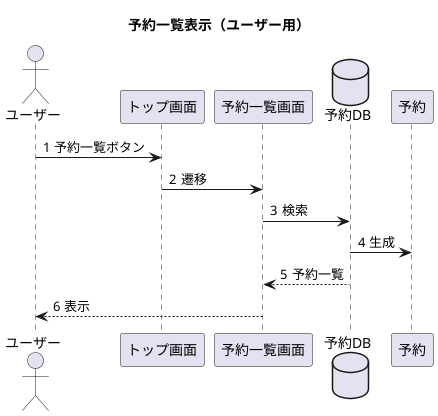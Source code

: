 @startuml
title 予約一覧表示（ユーザー用）
actor ユーザー
participant トップ画面
participant 予約一覧画面
database 予約DB
autonumber "#"

ユーザー->トップ画面:予約一覧ボタン
トップ画面->予約一覧画面:遷移
予約一覧画面->予約DB:検索
予約DB->予約:生成
予約DB-->予約一覧画面:予約一覧
予約一覧画面-->ユーザー:表示

@enduml